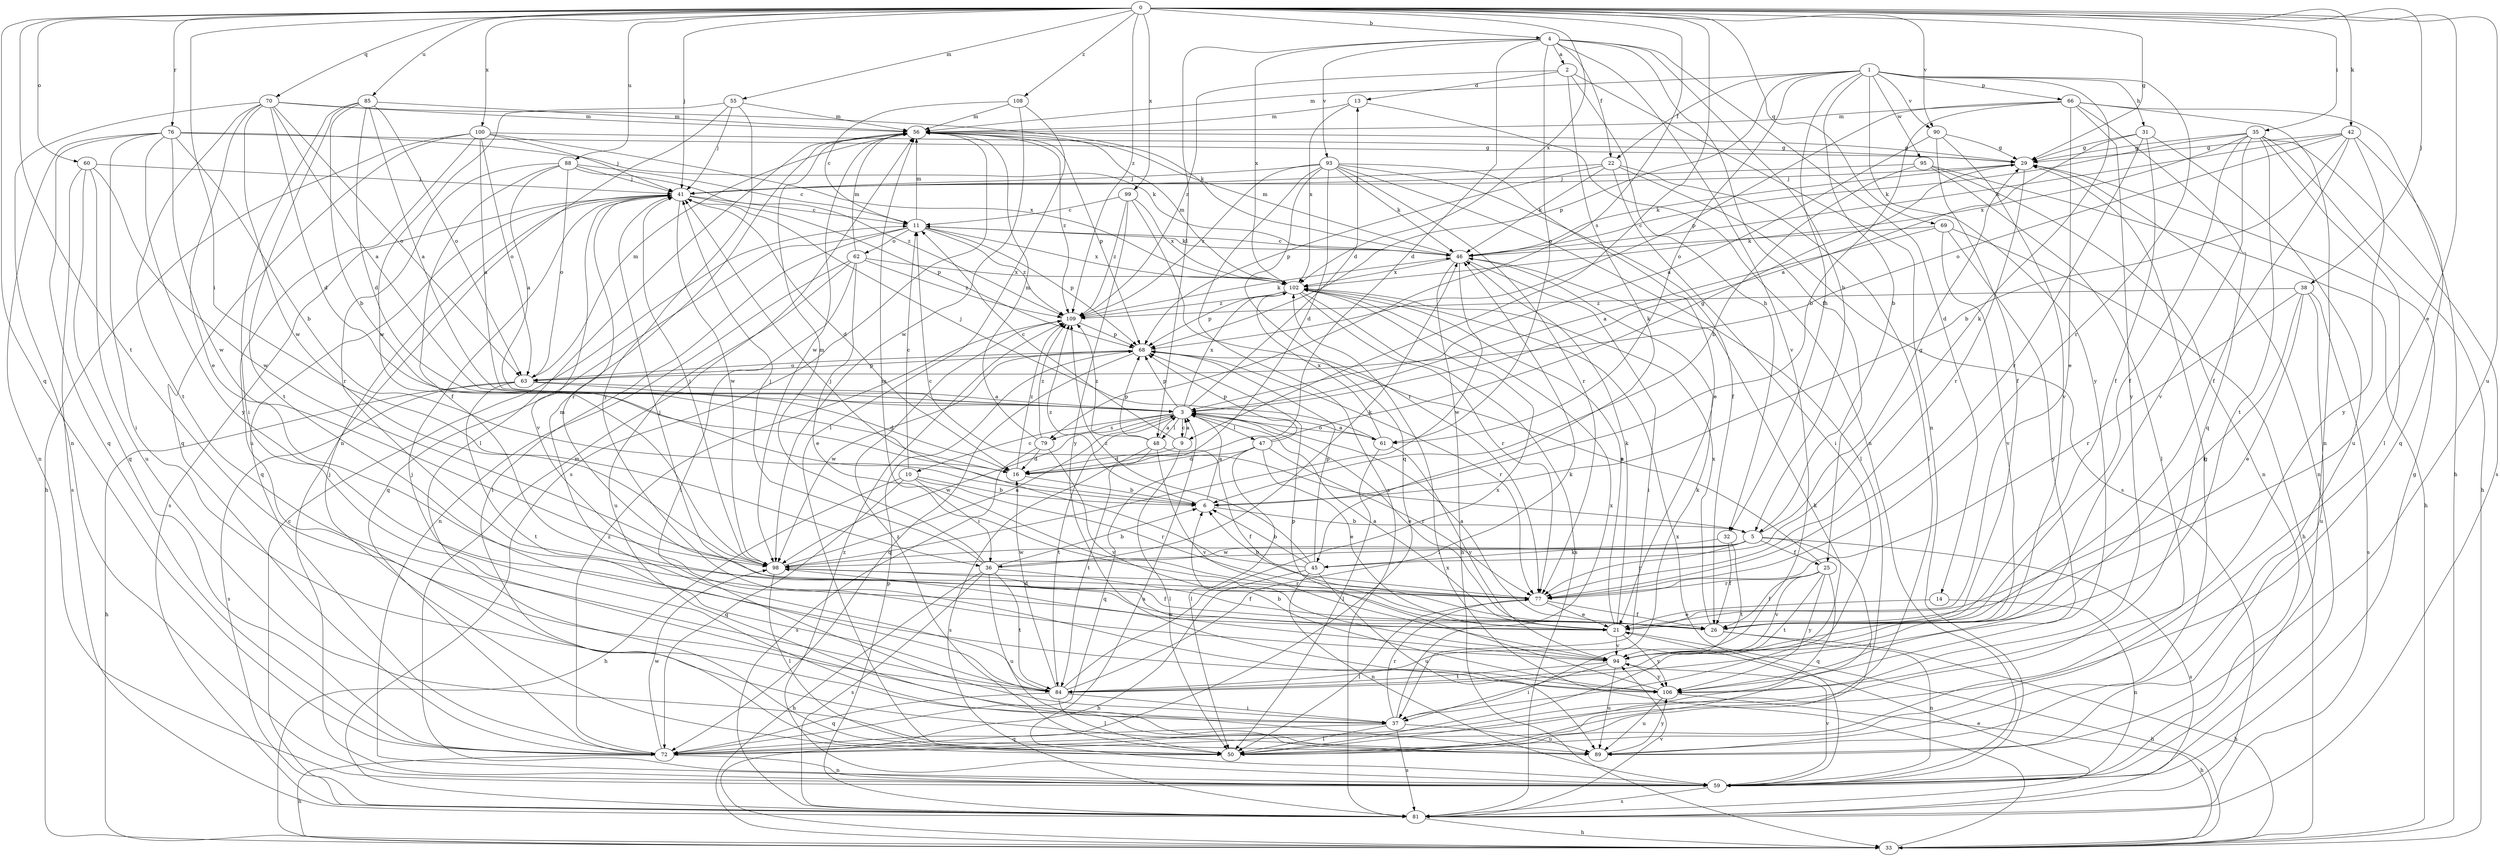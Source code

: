 strict digraph  {
0;
1;
2;
3;
4;
5;
6;
9;
10;
11;
13;
14;
16;
21;
22;
25;
26;
29;
31;
32;
33;
35;
36;
37;
38;
41;
42;
45;
46;
47;
48;
50;
55;
56;
59;
60;
61;
62;
63;
66;
68;
69;
70;
72;
76;
77;
79;
81;
84;
85;
88;
89;
90;
93;
94;
95;
98;
99;
100;
102;
106;
108;
109;
0 -> 4  [label=b];
0 -> 9  [label=c];
0 -> 21  [label=e];
0 -> 29  [label=g];
0 -> 35  [label=i];
0 -> 36  [label=i];
0 -> 38  [label=j];
0 -> 41  [label=j];
0 -> 42  [label=k];
0 -> 55  [label=m];
0 -> 60  [label=o];
0 -> 69  [label=q];
0 -> 70  [label=q];
0 -> 72  [label=q];
0 -> 76  [label=r];
0 -> 79  [label=s];
0 -> 84  [label=t];
0 -> 85  [label=u];
0 -> 88  [label=u];
0 -> 89  [label=u];
0 -> 90  [label=v];
0 -> 99  [label=x];
0 -> 100  [label=x];
0 -> 102  [label=x];
0 -> 108  [label=z];
0 -> 109  [label=z];
1 -> 5  [label=b];
1 -> 22  [label=f];
1 -> 31  [label=h];
1 -> 32  [label=h];
1 -> 45  [label=k];
1 -> 56  [label=m];
1 -> 61  [label=o];
1 -> 66  [label=p];
1 -> 68  [label=p];
1 -> 77  [label=r];
1 -> 90  [label=v];
1 -> 95  [label=w];
1 -> 106  [label=y];
2 -> 13  [label=d];
2 -> 32  [label=h];
2 -> 45  [label=k];
2 -> 59  [label=n];
2 -> 109  [label=z];
3 -> 9  [label=c];
3 -> 10  [label=c];
3 -> 13  [label=d];
3 -> 21  [label=e];
3 -> 47  [label=l];
3 -> 48  [label=l];
3 -> 61  [label=o];
3 -> 68  [label=p];
3 -> 79  [label=s];
3 -> 84  [label=t];
3 -> 98  [label=w];
3 -> 102  [label=x];
4 -> 2  [label=a];
4 -> 5  [label=b];
4 -> 14  [label=d];
4 -> 16  [label=d];
4 -> 22  [label=f];
4 -> 25  [label=f];
4 -> 48  [label=l];
4 -> 61  [label=o];
4 -> 93  [label=v];
4 -> 94  [label=v];
4 -> 102  [label=x];
5 -> 11  [label=c];
5 -> 25  [label=f];
5 -> 29  [label=g];
5 -> 36  [label=i];
5 -> 45  [label=k];
5 -> 50  [label=l];
5 -> 77  [label=r];
5 -> 81  [label=s];
5 -> 98  [label=w];
6 -> 3  [label=a];
6 -> 5  [label=b];
6 -> 109  [label=z];
9 -> 3  [label=a];
9 -> 11  [label=c];
9 -> 16  [label=d];
9 -> 50  [label=l];
10 -> 6  [label=b];
10 -> 11  [label=c];
10 -> 33  [label=h];
10 -> 36  [label=i];
10 -> 72  [label=q];
10 -> 77  [label=r];
11 -> 46  [label=k];
11 -> 50  [label=l];
11 -> 56  [label=m];
11 -> 62  [label=o];
11 -> 68  [label=p];
11 -> 72  [label=q];
11 -> 102  [label=x];
11 -> 109  [label=z];
13 -> 56  [label=m];
13 -> 59  [label=n];
13 -> 102  [label=x];
14 -> 21  [label=e];
14 -> 59  [label=n];
16 -> 6  [label=b];
16 -> 109  [label=z];
21 -> 3  [label=a];
21 -> 33  [label=h];
21 -> 41  [label=j];
21 -> 46  [label=k];
21 -> 94  [label=v];
21 -> 102  [label=x];
21 -> 106  [label=y];
22 -> 37  [label=i];
22 -> 41  [label=j];
22 -> 46  [label=k];
22 -> 50  [label=l];
22 -> 68  [label=p];
22 -> 81  [label=s];
25 -> 26  [label=f];
25 -> 68  [label=p];
25 -> 72  [label=q];
25 -> 77  [label=r];
25 -> 84  [label=t];
25 -> 94  [label=v];
25 -> 106  [label=y];
26 -> 3  [label=a];
26 -> 33  [label=h];
26 -> 56  [label=m];
26 -> 59  [label=n];
26 -> 102  [label=x];
29 -> 41  [label=j];
29 -> 46  [label=k];
29 -> 59  [label=n];
29 -> 77  [label=r];
31 -> 3  [label=a];
31 -> 26  [label=f];
31 -> 29  [label=g];
31 -> 77  [label=r];
31 -> 89  [label=u];
32 -> 26  [label=f];
32 -> 84  [label=t];
32 -> 98  [label=w];
33 -> 102  [label=x];
35 -> 26  [label=f];
35 -> 29  [label=g];
35 -> 33  [label=h];
35 -> 46  [label=k];
35 -> 50  [label=l];
35 -> 81  [label=s];
35 -> 84  [label=t];
35 -> 94  [label=v];
35 -> 102  [label=x];
36 -> 6  [label=b];
36 -> 26  [label=f];
36 -> 33  [label=h];
36 -> 41  [label=j];
36 -> 46  [label=k];
36 -> 56  [label=m];
36 -> 81  [label=s];
36 -> 84  [label=t];
36 -> 89  [label=u];
37 -> 46  [label=k];
37 -> 50  [label=l];
37 -> 72  [label=q];
37 -> 77  [label=r];
37 -> 81  [label=s];
37 -> 89  [label=u];
37 -> 102  [label=x];
38 -> 21  [label=e];
38 -> 26  [label=f];
38 -> 77  [label=r];
38 -> 81  [label=s];
38 -> 89  [label=u];
38 -> 109  [label=z];
41 -> 11  [label=c];
41 -> 16  [label=d];
41 -> 68  [label=p];
41 -> 72  [label=q];
41 -> 77  [label=r];
41 -> 81  [label=s];
41 -> 94  [label=v];
41 -> 98  [label=w];
42 -> 6  [label=b];
42 -> 26  [label=f];
42 -> 29  [label=g];
42 -> 46  [label=k];
42 -> 63  [label=o];
42 -> 72  [label=q];
42 -> 106  [label=y];
45 -> 6  [label=b];
45 -> 33  [label=h];
45 -> 41  [label=j];
45 -> 59  [label=n];
45 -> 68  [label=p];
45 -> 89  [label=u];
45 -> 109  [label=z];
46 -> 11  [label=c];
46 -> 33  [label=h];
46 -> 37  [label=i];
46 -> 56  [label=m];
46 -> 98  [label=w];
46 -> 102  [label=x];
47 -> 16  [label=d];
47 -> 21  [label=e];
47 -> 29  [label=g];
47 -> 50  [label=l];
47 -> 68  [label=p];
47 -> 72  [label=q];
47 -> 77  [label=r];
48 -> 3  [label=a];
48 -> 26  [label=f];
48 -> 68  [label=p];
48 -> 81  [label=s];
48 -> 84  [label=t];
48 -> 94  [label=v];
48 -> 109  [label=z];
50 -> 41  [label=j];
50 -> 46  [label=k];
50 -> 109  [label=z];
55 -> 41  [label=j];
55 -> 56  [label=m];
55 -> 59  [label=n];
55 -> 98  [label=w];
55 -> 106  [label=y];
56 -> 29  [label=g];
56 -> 50  [label=l];
56 -> 68  [label=p];
56 -> 81  [label=s];
56 -> 98  [label=w];
56 -> 109  [label=z];
59 -> 3  [label=a];
59 -> 29  [label=g];
59 -> 56  [label=m];
59 -> 81  [label=s];
59 -> 94  [label=v];
59 -> 102  [label=x];
59 -> 109  [label=z];
60 -> 41  [label=j];
60 -> 72  [label=q];
60 -> 81  [label=s];
60 -> 89  [label=u];
60 -> 98  [label=w];
61 -> 3  [label=a];
61 -> 41  [label=j];
61 -> 50  [label=l];
61 -> 94  [label=v];
61 -> 102  [label=x];
62 -> 21  [label=e];
62 -> 37  [label=i];
62 -> 56  [label=m];
62 -> 59  [label=n];
62 -> 89  [label=u];
62 -> 102  [label=x];
62 -> 109  [label=z];
63 -> 3  [label=a];
63 -> 16  [label=d];
63 -> 33  [label=h];
63 -> 56  [label=m];
63 -> 68  [label=p];
63 -> 81  [label=s];
63 -> 84  [label=t];
66 -> 6  [label=b];
66 -> 21  [label=e];
66 -> 33  [label=h];
66 -> 56  [label=m];
66 -> 59  [label=n];
66 -> 68  [label=p];
66 -> 72  [label=q];
66 -> 106  [label=y];
68 -> 63  [label=o];
68 -> 72  [label=q];
68 -> 77  [label=r];
68 -> 98  [label=w];
69 -> 3  [label=a];
69 -> 33  [label=h];
69 -> 46  [label=k];
69 -> 94  [label=v];
69 -> 106  [label=y];
70 -> 3  [label=a];
70 -> 16  [label=d];
70 -> 21  [label=e];
70 -> 46  [label=k];
70 -> 56  [label=m];
70 -> 59  [label=n];
70 -> 63  [label=o];
70 -> 84  [label=t];
70 -> 98  [label=w];
72 -> 33  [label=h];
72 -> 59  [label=n];
72 -> 98  [label=w];
72 -> 109  [label=z];
76 -> 6  [label=b];
76 -> 29  [label=g];
76 -> 37  [label=i];
76 -> 46  [label=k];
76 -> 59  [label=n];
76 -> 72  [label=q];
76 -> 98  [label=w];
76 -> 106  [label=y];
77 -> 6  [label=b];
77 -> 21  [label=e];
77 -> 26  [label=f];
77 -> 50  [label=l];
79 -> 16  [label=d];
79 -> 56  [label=m];
79 -> 81  [label=s];
79 -> 94  [label=v];
79 -> 109  [label=z];
81 -> 11  [label=c];
81 -> 21  [label=e];
81 -> 33  [label=h];
81 -> 68  [label=p];
81 -> 94  [label=v];
84 -> 16  [label=d];
84 -> 37  [label=i];
84 -> 46  [label=k];
84 -> 50  [label=l];
84 -> 56  [label=m];
84 -> 72  [label=q];
84 -> 102  [label=x];
85 -> 3  [label=a];
85 -> 6  [label=b];
85 -> 16  [label=d];
85 -> 37  [label=i];
85 -> 56  [label=m];
85 -> 63  [label=o];
85 -> 84  [label=t];
88 -> 3  [label=a];
88 -> 11  [label=c];
88 -> 26  [label=f];
88 -> 41  [label=j];
88 -> 63  [label=o];
88 -> 77  [label=r];
88 -> 109  [label=z];
89 -> 29  [label=g];
89 -> 41  [label=j];
89 -> 106  [label=y];
90 -> 3  [label=a];
90 -> 26  [label=f];
90 -> 29  [label=g];
90 -> 94  [label=v];
93 -> 16  [label=d];
93 -> 21  [label=e];
93 -> 26  [label=f];
93 -> 41  [label=j];
93 -> 46  [label=k];
93 -> 50  [label=l];
93 -> 72  [label=q];
93 -> 77  [label=r];
93 -> 81  [label=s];
93 -> 109  [label=z];
94 -> 37  [label=i];
94 -> 84  [label=t];
94 -> 89  [label=u];
94 -> 98  [label=w];
94 -> 106  [label=y];
95 -> 6  [label=b];
95 -> 33  [label=h];
95 -> 41  [label=j];
95 -> 50  [label=l];
95 -> 59  [label=n];
98 -> 3  [label=a];
98 -> 26  [label=f];
98 -> 41  [label=j];
98 -> 50  [label=l];
98 -> 77  [label=r];
99 -> 11  [label=c];
99 -> 77  [label=r];
99 -> 102  [label=x];
99 -> 106  [label=y];
99 -> 109  [label=z];
100 -> 3  [label=a];
100 -> 29  [label=g];
100 -> 33  [label=h];
100 -> 41  [label=j];
100 -> 63  [label=o];
100 -> 72  [label=q];
100 -> 89  [label=u];
100 -> 102  [label=x];
102 -> 56  [label=m];
102 -> 68  [label=p];
102 -> 77  [label=r];
102 -> 81  [label=s];
102 -> 109  [label=z];
106 -> 6  [label=b];
106 -> 33  [label=h];
106 -> 68  [label=p];
106 -> 89  [label=u];
108 -> 11  [label=c];
108 -> 50  [label=l];
108 -> 56  [label=m];
108 -> 98  [label=w];
109 -> 46  [label=k];
109 -> 68  [label=p];
}
